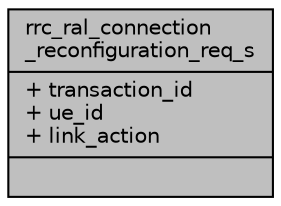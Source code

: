 digraph "rrc_ral_connection_reconfiguration_req_s"
{
 // LATEX_PDF_SIZE
  edge [fontname="Helvetica",fontsize="10",labelfontname="Helvetica",labelfontsize="10"];
  node [fontname="Helvetica",fontsize="10",shape=record];
  Node1 [label="{rrc_ral_connection\l_reconfiguration_req_s\n|+ transaction_id\l+ ue_id\l+ link_action\l|}",height=0.2,width=0.4,color="black", fillcolor="grey75", style="filled", fontcolor="black",tooltip=" "];
}
